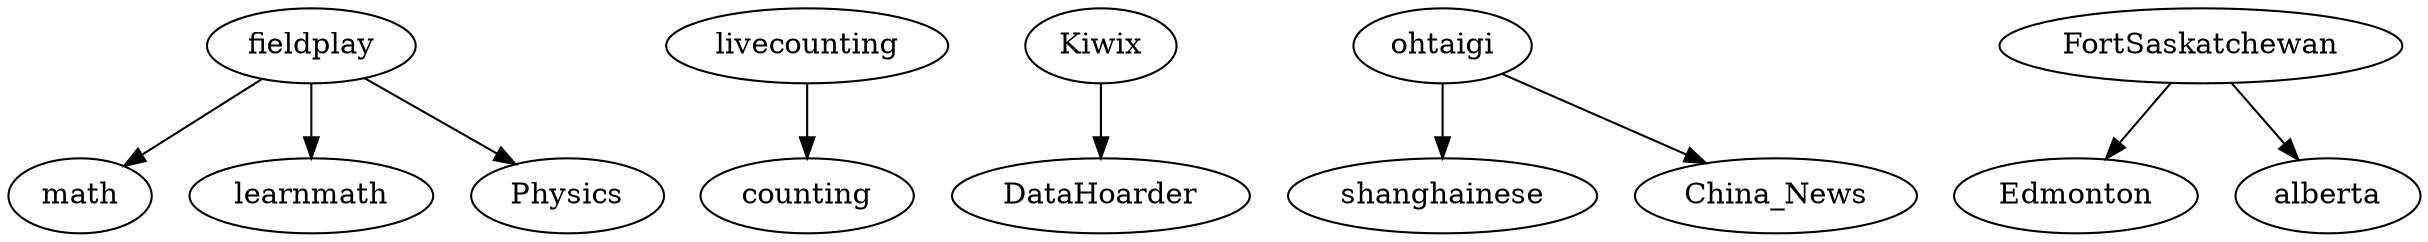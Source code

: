 digraph Add {
  "fieldplay" -> "math" ["weight"=1]
  "fieldplay" -> "learnmath" ["weight"=1]
  "fieldplay" -> "Physics" ["weight"=1]
  "livecounting" -> "counting" ["weight"=1]
  "Kiwix" -> "DataHoarder" ["weight"=1]
  "ohtaigi" -> "shanghainese" ["weight"=17]
  "ohtaigi" -> "China_News" ["weight"=6]
  "FortSaskatchewan" -> "Edmonton" ["weight"=1]
  "FortSaskatchewan" -> "alberta" ["weight"=1]
}
